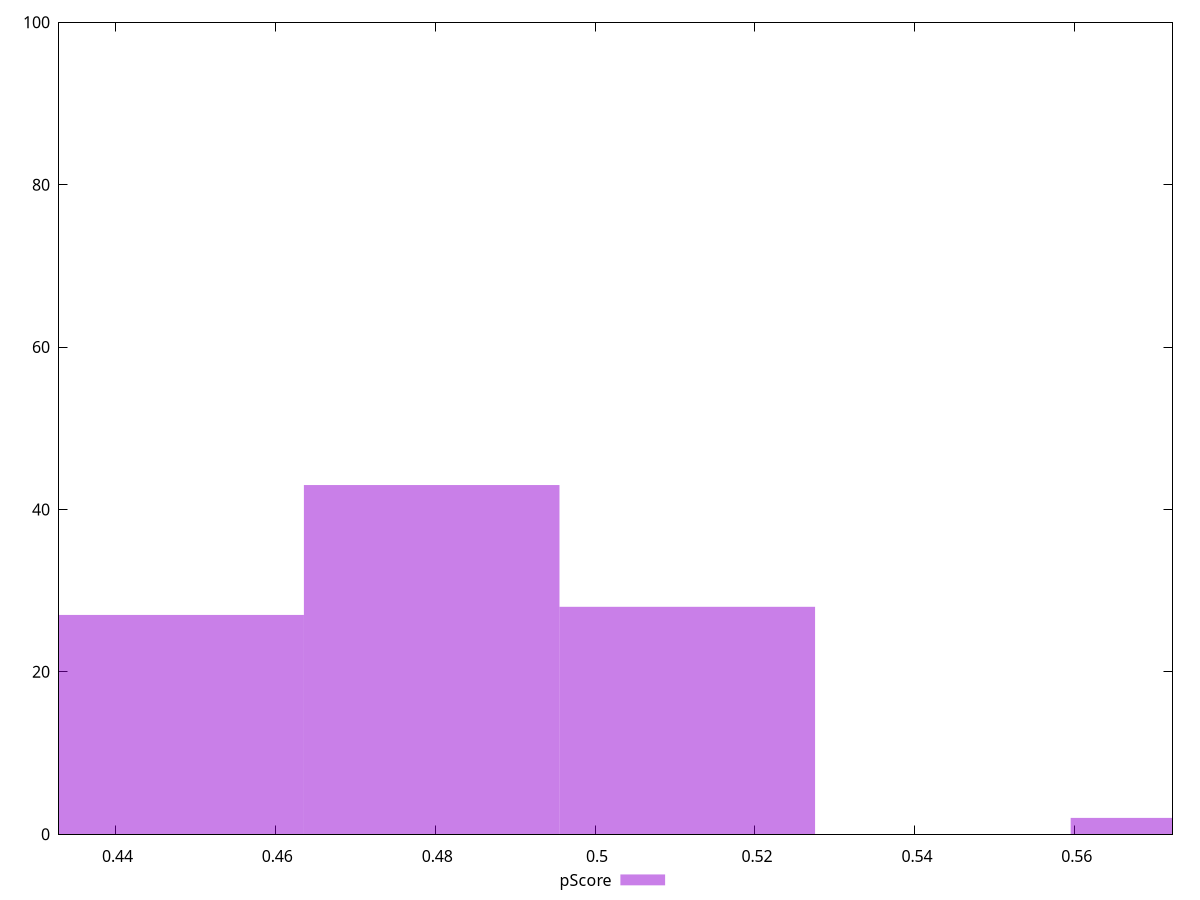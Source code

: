reset

$pScore <<EOF
0.4475877285363599 27
0.4795582805746713 43
0.5115288326129828 28
0.5754699366896057 2
EOF

set key outside below
set boxwidth 0.03197055203831142
set xrange [0.4329411764705882:0.5722222222222222]
set yrange [0:100]
set trange [0:100]
set style fill transparent solid 0.5 noborder
set terminal svg size 640, 490 enhanced background rgb 'white'
set output "reports/report_00032_2021-02-25T10-28-15.087Z/uses-http2/samples/agenda/pScore/histogram.svg"

plot $pScore title "pScore" with boxes

reset
